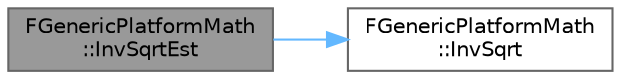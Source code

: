 digraph "FGenericPlatformMath::InvSqrtEst"
{
 // INTERACTIVE_SVG=YES
 // LATEX_PDF_SIZE
  bgcolor="transparent";
  edge [fontname=Helvetica,fontsize=10,labelfontname=Helvetica,labelfontsize=10];
  node [fontname=Helvetica,fontsize=10,shape=box,height=0.2,width=0.4];
  rankdir="LR";
  Node1 [id="Node000001",label="FGenericPlatformMath\l::InvSqrtEst",height=0.2,width=0.4,color="gray40", fillcolor="grey60", style="filled", fontcolor="black",tooltip="Computes a faster but less accurate inverse square root."];
  Node1 -> Node2 [id="edge1_Node000001_Node000002",color="steelblue1",style="solid",tooltip=" "];
  Node2 [id="Node000002",label="FGenericPlatformMath\l::InvSqrt",height=0.2,width=0.4,color="grey40", fillcolor="white", style="filled",URL="$dd/d7b/structFGenericPlatformMath.html#a325acb032b0571044854bf95b1d334fa",tooltip="Computes a fully accurate inverse square root."];
}
